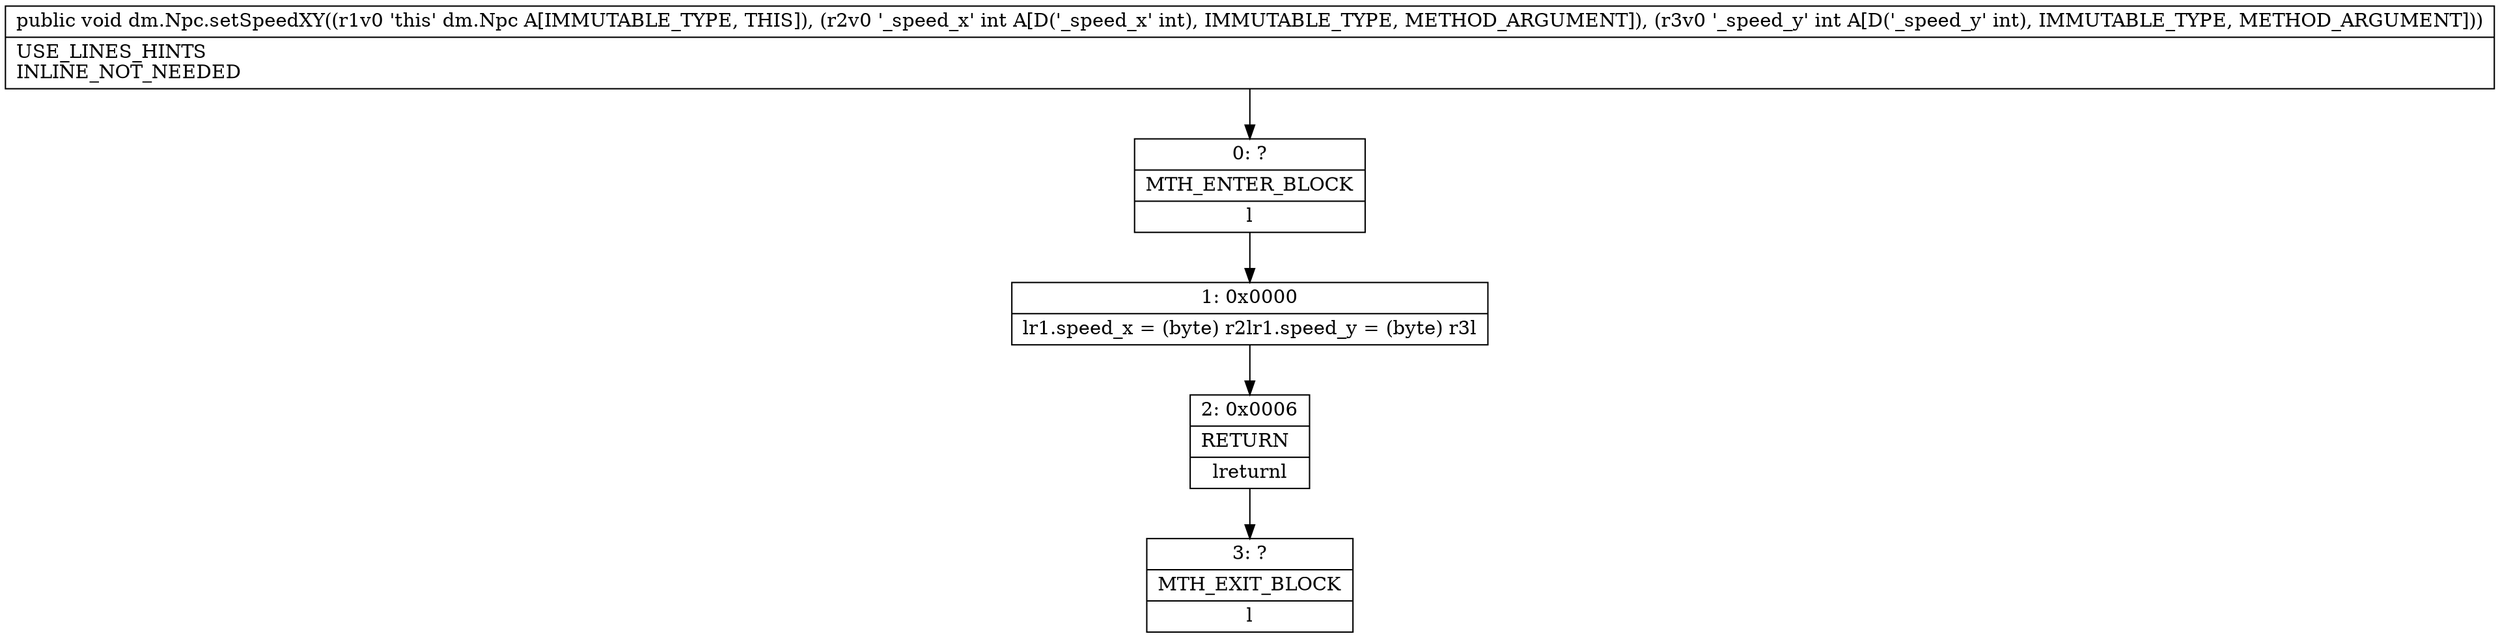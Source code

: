 digraph "CFG fordm.Npc.setSpeedXY(II)V" {
Node_0 [shape=record,label="{0\:\ ?|MTH_ENTER_BLOCK\l|l}"];
Node_1 [shape=record,label="{1\:\ 0x0000|lr1.speed_x = (byte) r2lr1.speed_y = (byte) r3l}"];
Node_2 [shape=record,label="{2\:\ 0x0006|RETURN\l|lreturnl}"];
Node_3 [shape=record,label="{3\:\ ?|MTH_EXIT_BLOCK\l|l}"];
MethodNode[shape=record,label="{public void dm.Npc.setSpeedXY((r1v0 'this' dm.Npc A[IMMUTABLE_TYPE, THIS]), (r2v0 '_speed_x' int A[D('_speed_x' int), IMMUTABLE_TYPE, METHOD_ARGUMENT]), (r3v0 '_speed_y' int A[D('_speed_y' int), IMMUTABLE_TYPE, METHOD_ARGUMENT]))  | USE_LINES_HINTS\lINLINE_NOT_NEEDED\l}"];
MethodNode -> Node_0;
Node_0 -> Node_1;
Node_1 -> Node_2;
Node_2 -> Node_3;
}

